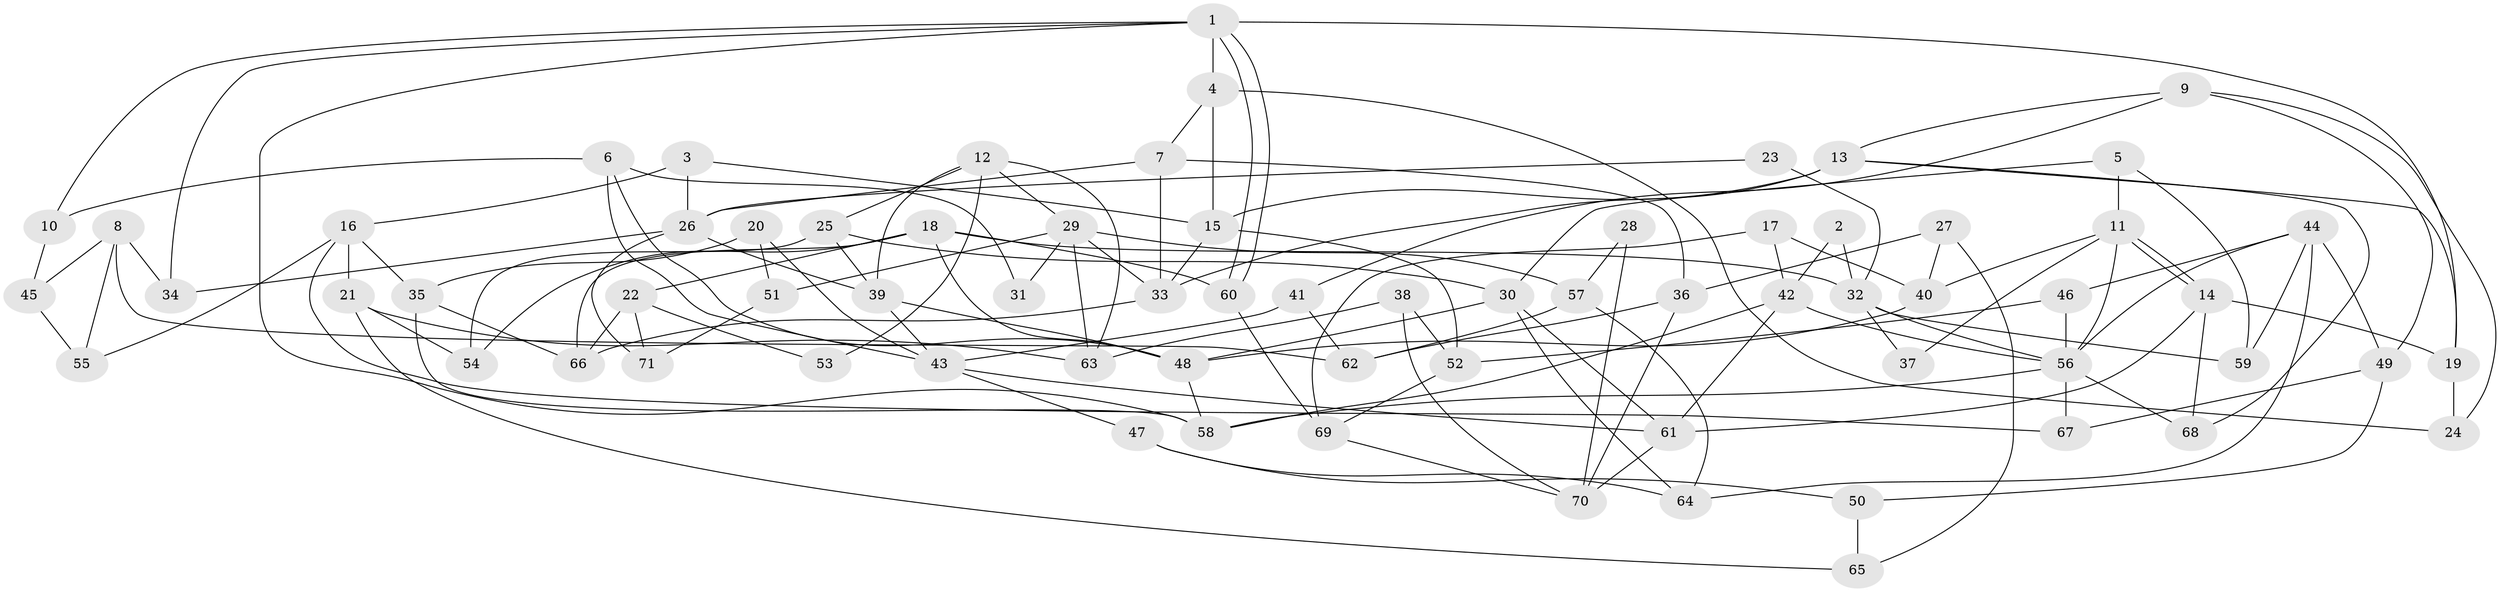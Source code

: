// Generated by graph-tools (version 1.1) at 2025/49/03/09/25 04:49:57]
// undirected, 71 vertices, 142 edges
graph export_dot {
graph [start="1"]
  node [color=gray90,style=filled];
  1;
  2;
  3;
  4;
  5;
  6;
  7;
  8;
  9;
  10;
  11;
  12;
  13;
  14;
  15;
  16;
  17;
  18;
  19;
  20;
  21;
  22;
  23;
  24;
  25;
  26;
  27;
  28;
  29;
  30;
  31;
  32;
  33;
  34;
  35;
  36;
  37;
  38;
  39;
  40;
  41;
  42;
  43;
  44;
  45;
  46;
  47;
  48;
  49;
  50;
  51;
  52;
  53;
  54;
  55;
  56;
  57;
  58;
  59;
  60;
  61;
  62;
  63;
  64;
  65;
  66;
  67;
  68;
  69;
  70;
  71;
  1 -- 58;
  1 -- 60;
  1 -- 60;
  1 -- 4;
  1 -- 10;
  1 -- 19;
  1 -- 34;
  2 -- 42;
  2 -- 32;
  3 -- 16;
  3 -- 15;
  3 -- 26;
  4 -- 15;
  4 -- 7;
  4 -- 24;
  5 -- 30;
  5 -- 11;
  5 -- 59;
  6 -- 43;
  6 -- 48;
  6 -- 10;
  6 -- 31;
  7 -- 36;
  7 -- 26;
  7 -- 33;
  8 -- 55;
  8 -- 34;
  8 -- 45;
  8 -- 62;
  9 -- 13;
  9 -- 24;
  9 -- 41;
  9 -- 49;
  10 -- 45;
  11 -- 56;
  11 -- 14;
  11 -- 14;
  11 -- 37;
  11 -- 40;
  12 -- 63;
  12 -- 29;
  12 -- 25;
  12 -- 39;
  12 -- 53;
  13 -- 68;
  13 -- 19;
  13 -- 15;
  13 -- 33;
  14 -- 61;
  14 -- 19;
  14 -- 68;
  15 -- 33;
  15 -- 52;
  16 -- 67;
  16 -- 35;
  16 -- 21;
  16 -- 55;
  17 -- 40;
  17 -- 42;
  17 -- 69;
  18 -- 48;
  18 -- 66;
  18 -- 22;
  18 -- 32;
  18 -- 54;
  18 -- 60;
  19 -- 24;
  20 -- 51;
  20 -- 43;
  20 -- 35;
  21 -- 54;
  21 -- 63;
  21 -- 65;
  22 -- 66;
  22 -- 53;
  22 -- 71;
  23 -- 32;
  23 -- 26;
  25 -- 39;
  25 -- 30;
  25 -- 54;
  26 -- 34;
  26 -- 39;
  26 -- 71;
  27 -- 36;
  27 -- 65;
  27 -- 40;
  28 -- 57;
  28 -- 70;
  29 -- 63;
  29 -- 33;
  29 -- 31;
  29 -- 51;
  29 -- 57;
  30 -- 48;
  30 -- 61;
  30 -- 64;
  32 -- 56;
  32 -- 37;
  32 -- 59;
  33 -- 66;
  35 -- 58;
  35 -- 66;
  36 -- 62;
  36 -- 70;
  38 -- 52;
  38 -- 70;
  38 -- 63;
  39 -- 43;
  39 -- 48;
  40 -- 48;
  41 -- 62;
  41 -- 43;
  42 -- 61;
  42 -- 58;
  42 -- 56;
  43 -- 47;
  43 -- 61;
  44 -- 46;
  44 -- 59;
  44 -- 49;
  44 -- 56;
  44 -- 64;
  45 -- 55;
  46 -- 56;
  46 -- 52;
  47 -- 64;
  47 -- 50;
  48 -- 58;
  49 -- 50;
  49 -- 67;
  50 -- 65;
  51 -- 71;
  52 -- 69;
  56 -- 58;
  56 -- 67;
  56 -- 68;
  57 -- 64;
  57 -- 62;
  60 -- 69;
  61 -- 70;
  69 -- 70;
}
